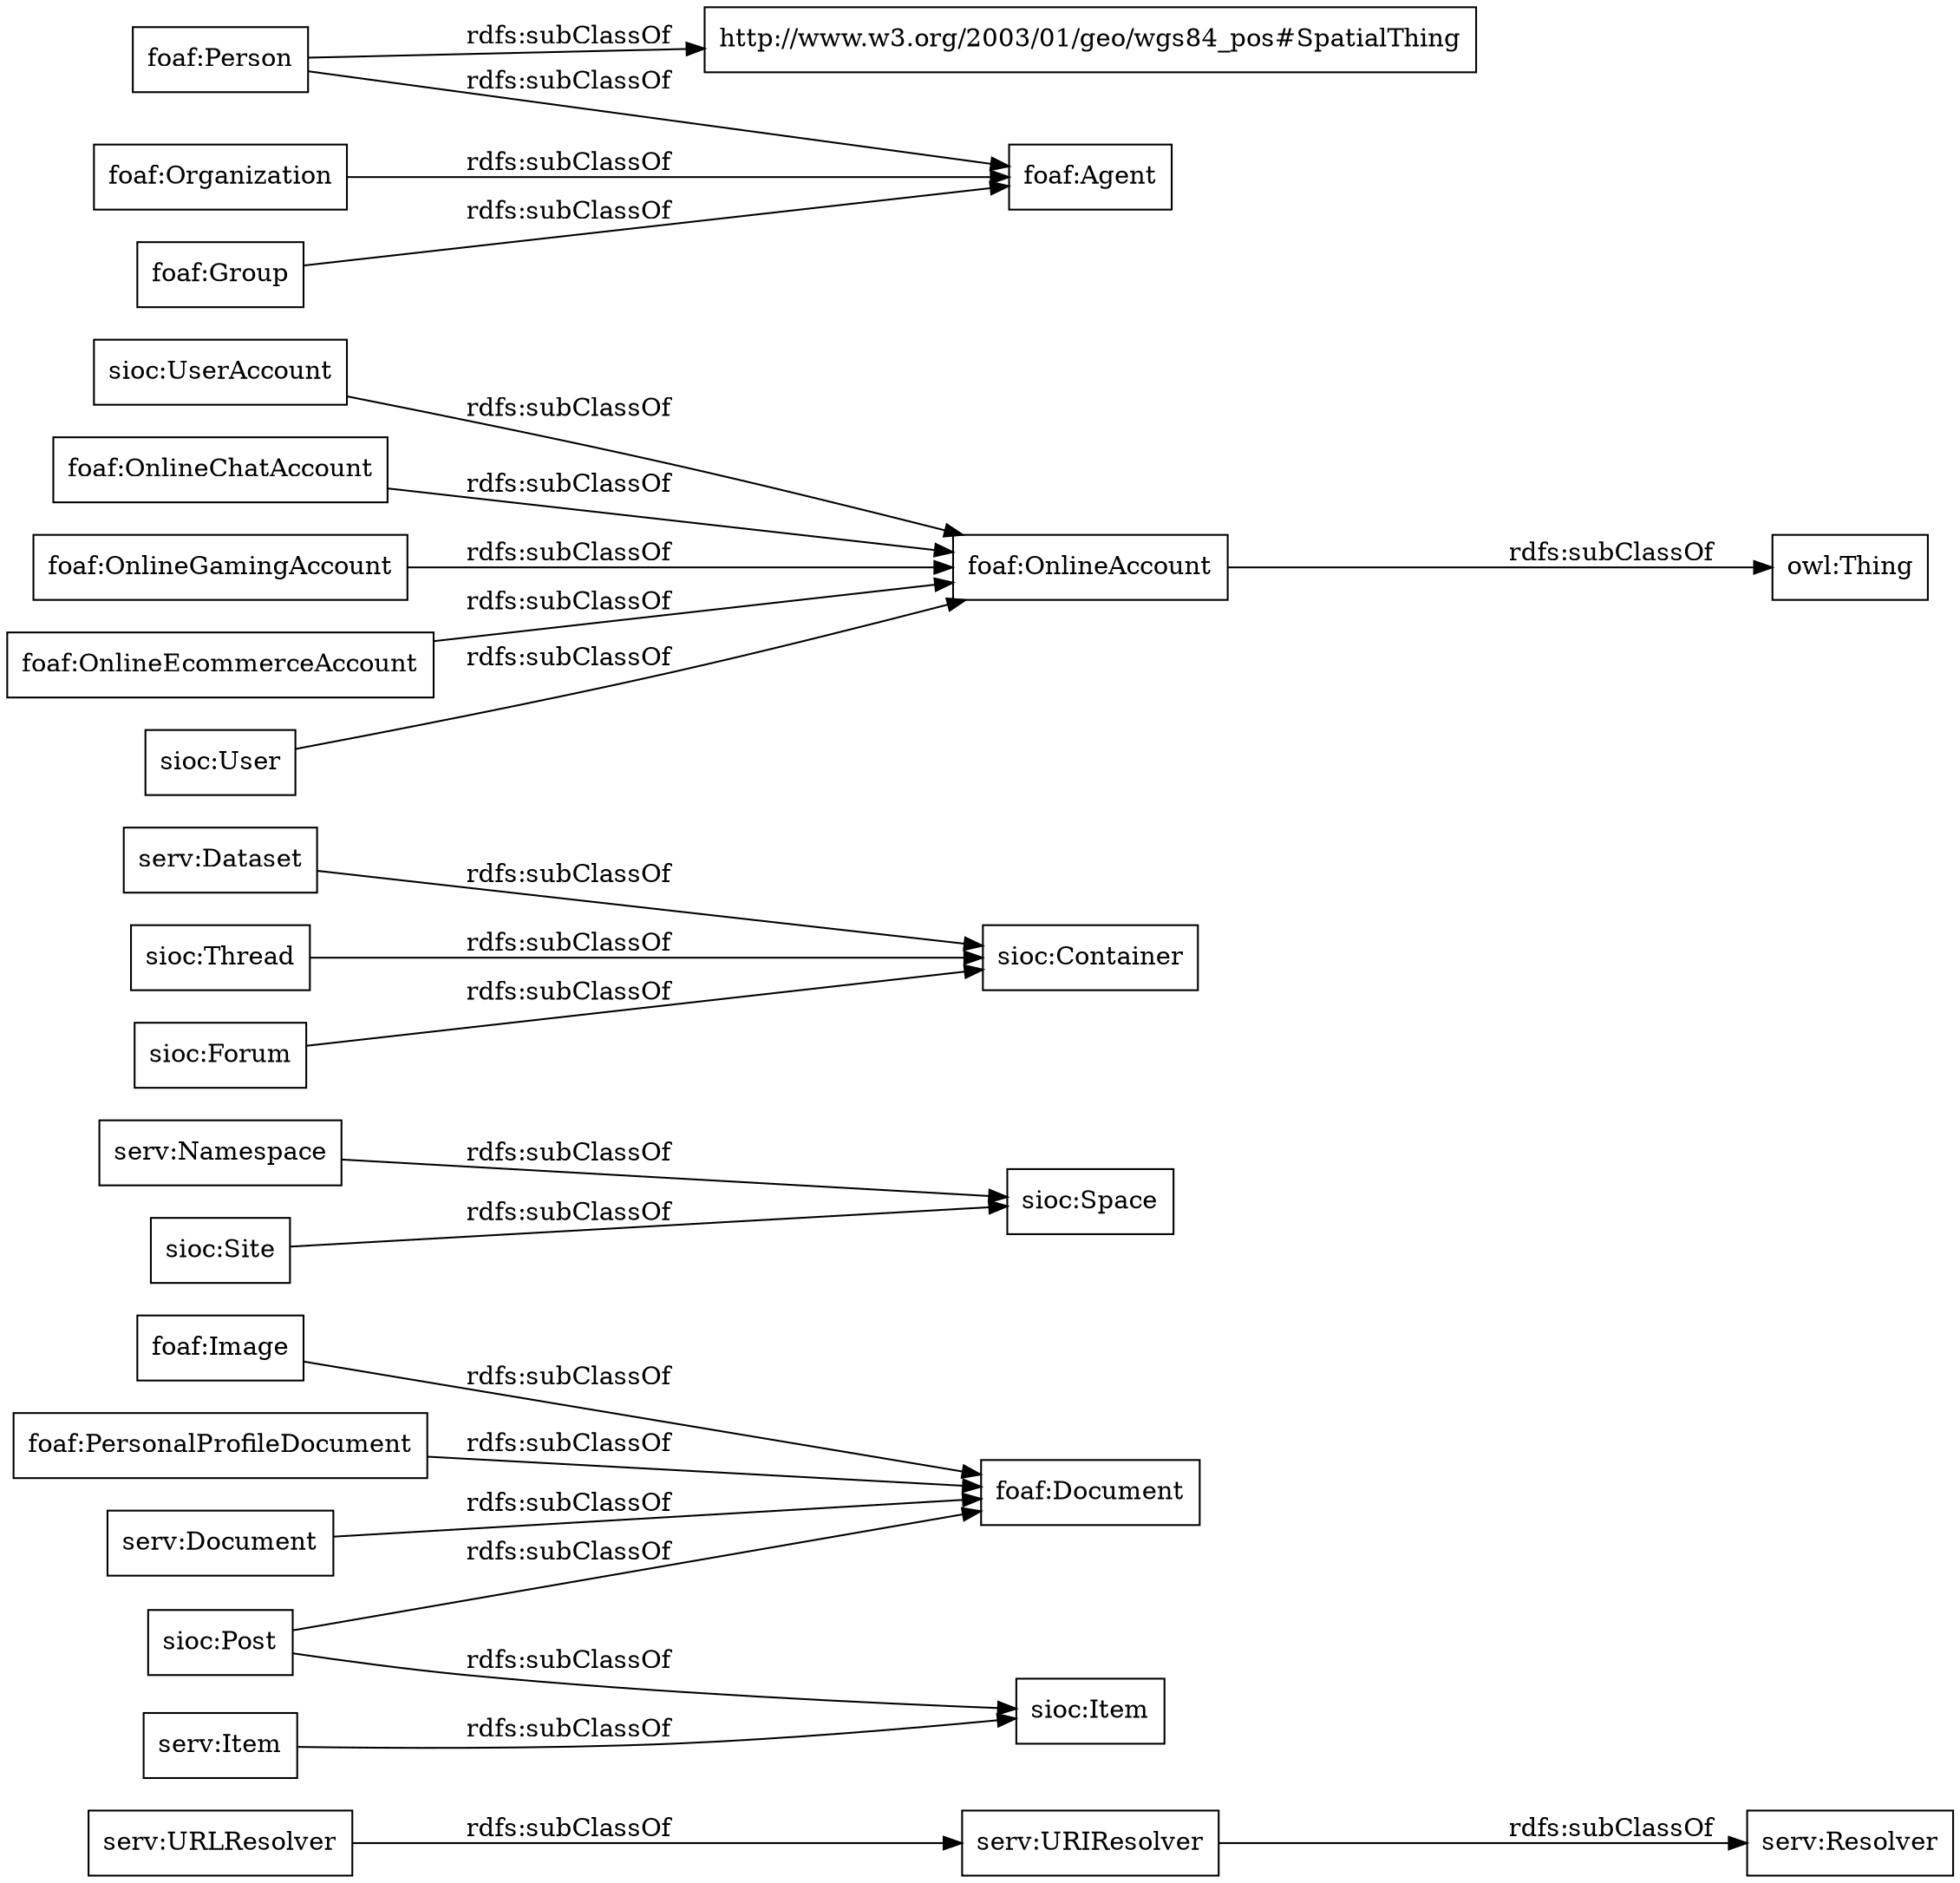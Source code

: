 digraph ar2dtool_diagram { 
rankdir=LR;
size="1000"
node [shape = rectangle, color="black"]; "serv:URLResolver" "serv:Resolver" "serv:Document" "sioc:Item" "sioc:Space" "serv:URIResolver" "foaf:Document" "serv:Dataset" "sioc:Container" "serv:Item" "serv:Namespace" "sioc:Thread" "sioc:UserAccount" "foaf:Agent" "sioc:Post" "sioc:Site" "foaf:OnlineAccount" "sioc:Forum" "foaf:Image" "http://www.w3.org/2003/01/geo/wgs84_pos#SpatialThing" "foaf:Person" "foaf:OnlineChatAccount" "foaf:PersonalProfileDocument" "foaf:OnlineGamingAccount" "foaf:Organization" "foaf:Group" "foaf:OnlineEcommerceAccount" ; /*classes style*/
	"sioc:Thread" -> "sioc:Container" [ label = "rdfs:subClassOf" ];
	"serv:Dataset" -> "sioc:Container" [ label = "rdfs:subClassOf" ];
	"foaf:OnlineGamingAccount" -> "foaf:OnlineAccount" [ label = "rdfs:subClassOf" ];
	"sioc:User" -> "foaf:OnlineAccount" [ label = "rdfs:subClassOf" ];
	"serv:Namespace" -> "sioc:Space" [ label = "rdfs:subClassOf" ];
	"foaf:PersonalProfileDocument" -> "foaf:Document" [ label = "rdfs:subClassOf" ];
	"foaf:Group" -> "foaf:Agent" [ label = "rdfs:subClassOf" ];
	"foaf:OnlineChatAccount" -> "foaf:OnlineAccount" [ label = "rdfs:subClassOf" ];
	"foaf:Image" -> "foaf:Document" [ label = "rdfs:subClassOf" ];
	"foaf:Person" -> "http://www.w3.org/2003/01/geo/wgs84_pos#SpatialThing" [ label = "rdfs:subClassOf" ];
	"foaf:Person" -> "foaf:Agent" [ label = "rdfs:subClassOf" ];
	"serv:URIResolver" -> "serv:Resolver" [ label = "rdfs:subClassOf" ];
	"sioc:Forum" -> "sioc:Container" [ label = "rdfs:subClassOf" ];
	"sioc:Post" -> "foaf:Document" [ label = "rdfs:subClassOf" ];
	"sioc:Post" -> "sioc:Item" [ label = "rdfs:subClassOf" ];
	"serv:URLResolver" -> "serv:URIResolver" [ label = "rdfs:subClassOf" ];
	"foaf:Organization" -> "foaf:Agent" [ label = "rdfs:subClassOf" ];
	"foaf:OnlineAccount" -> "owl:Thing" [ label = "rdfs:subClassOf" ];
	"sioc:UserAccount" -> "foaf:OnlineAccount" [ label = "rdfs:subClassOf" ];
	"serv:Document" -> "foaf:Document" [ label = "rdfs:subClassOf" ];
	"serv:Item" -> "sioc:Item" [ label = "rdfs:subClassOf" ];
	"sioc:Site" -> "sioc:Space" [ label = "rdfs:subClassOf" ];
	"foaf:OnlineEcommerceAccount" -> "foaf:OnlineAccount" [ label = "rdfs:subClassOf" ];

}
